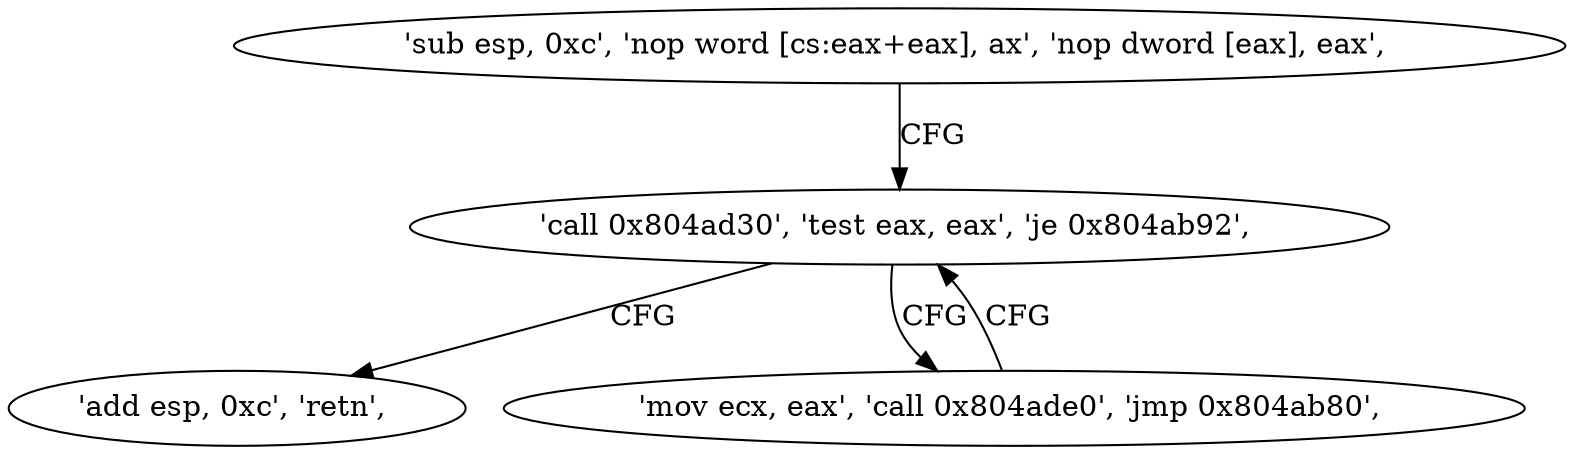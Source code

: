 digraph "func" {
"134523760" [label = "'sub esp, 0xc', 'nop word [cs:eax+eax], ax', 'nop dword [eax], eax', " ]
"134523776" [label = "'call 0x804ad30', 'test eax, eax', 'je 0x804ab92', " ]
"134523794" [label = "'add esp, 0xc', 'retn', " ]
"134523785" [label = "'mov ecx, eax', 'call 0x804ade0', 'jmp 0x804ab80', " ]
"134523760" -> "134523776" [ label = "CFG" ]
"134523776" -> "134523794" [ label = "CFG" ]
"134523776" -> "134523785" [ label = "CFG" ]
"134523785" -> "134523776" [ label = "CFG" ]
}
